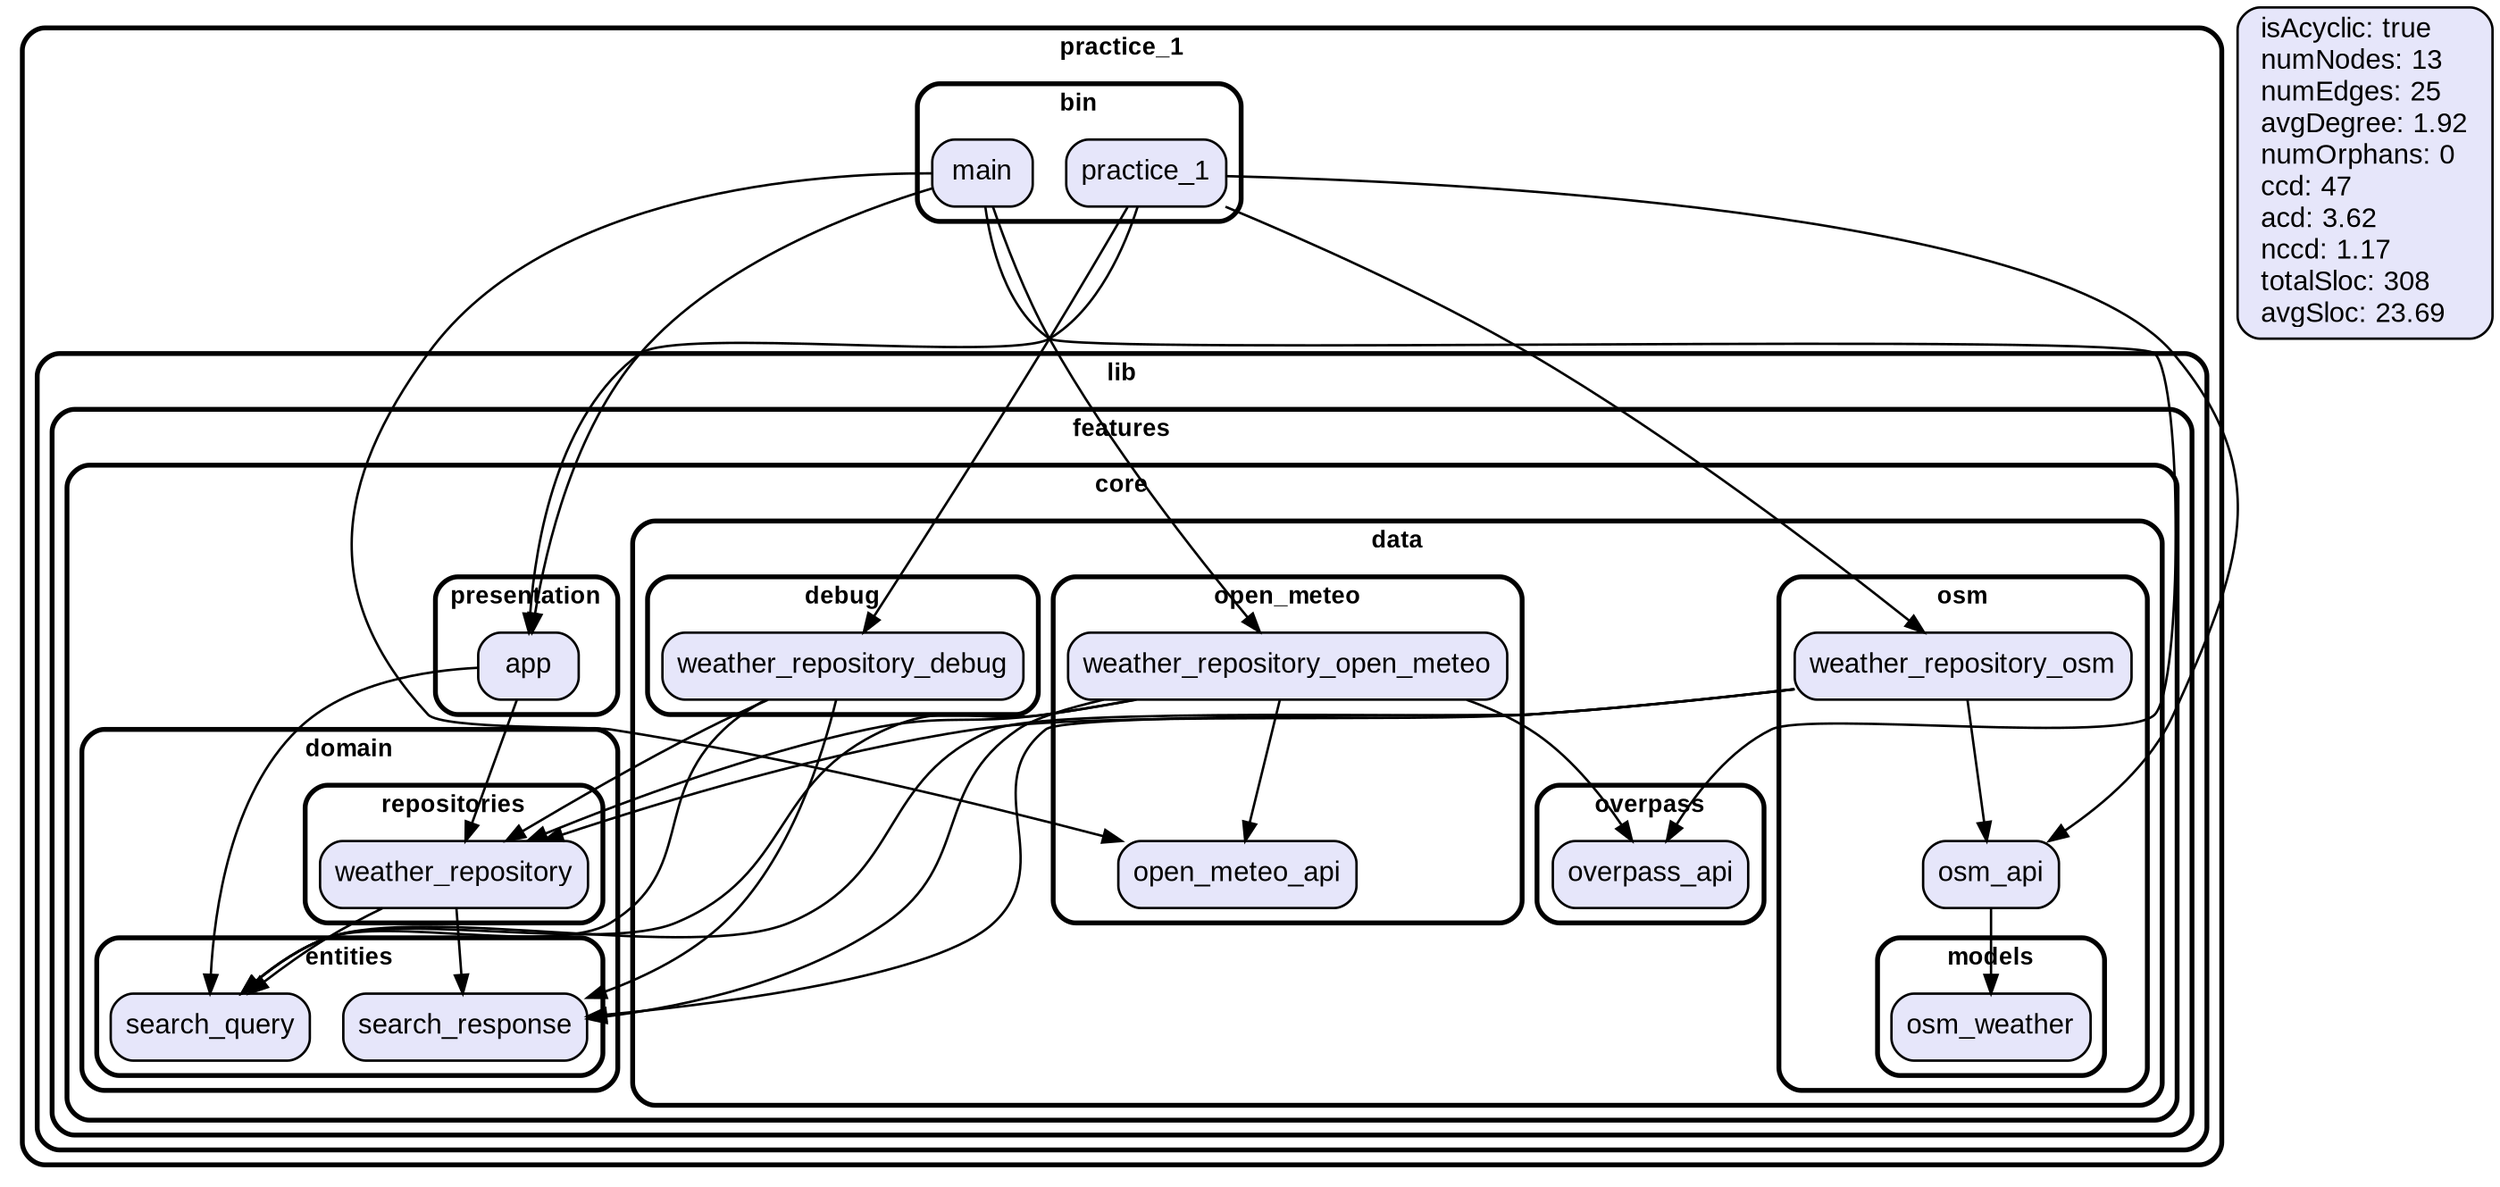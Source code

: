 digraph "" {
  graph [style=rounded fontname="Arial Black" fontsize=13 penwidth=2.6];
  node [shape=rect style="filled,rounded" fontname=Arial fontsize=15 fillcolor=Lavender penwidth=1.3];
  edge [penwidth=1.3];
  "/bin/main.dart" [label="main"];
  "/bin/practice_1.dart" [label="practice_1"];
  "/lib/features/core/data/debug/weather_repository_debug.dart" [label="weather_repository_debug"];
  "/lib/features/core/data/open_meteo/open_meteo_api.dart" [label="open_meteo_api"];
  "/lib/features/core/data/open_meteo/weather_repository_open_meteo.dart" [label="weather_repository_open_meteo"];
  "/lib/features/core/data/osm/models/osm_weather.dart" [label="osm_weather"];
  "/lib/features/core/data/osm/osm_api.dart" [label="osm_api"];
  "/lib/features/core/data/osm/weather_repository_osm.dart" [label="weather_repository_osm"];
  "/lib/features/core/data/overpass/overpass_api.dart" [label="overpass_api"];
  "/lib/features/core/domain/entities/search_query.dart" [label="search_query"];
  "/lib/features/core/domain/entities/search_response.dart" [label="search_response"];
  "/lib/features/core/domain/repositories/weather_repository.dart" [label="weather_repository"];
  "/lib/features/core/presentation/app.dart" [label="app"];
  subgraph "cluster~" {
    label="practice_1";
    subgraph "cluster~/bin" {
      label="bin";
      "/bin/main.dart";
      "/bin/practice_1.dart";
    }
    subgraph "cluster~/lib" {
      label="lib";
      subgraph "cluster~/lib/features" {
        label="features";
        subgraph "cluster~/lib/features/core" {
          label="core";
          subgraph "cluster~/lib/features/core/data" {
            label="data";
            subgraph "cluster~/lib/features/core/data/debug" {
              label="debug";
              "/lib/features/core/data/debug/weather_repository_debug.dart";
            }
            subgraph "cluster~/lib/features/core/data/open_meteo" {
              label="open_meteo";
              "/lib/features/core/data/open_meteo/open_meteo_api.dart";
              "/lib/features/core/data/open_meteo/weather_repository_open_meteo.dart";
            }
            subgraph "cluster~/lib/features/core/data/osm" {
              label="osm";
              "/lib/features/core/data/osm/osm_api.dart";
              "/lib/features/core/data/osm/weather_repository_osm.dart";
              subgraph "cluster~/lib/features/core/data/osm/models" {
                label="models";
                "/lib/features/core/data/osm/models/osm_weather.dart";
              }
            }
            subgraph "cluster~/lib/features/core/data/overpass" {
              label="overpass";
              "/lib/features/core/data/overpass/overpass_api.dart";
            }
          }
          subgraph "cluster~/lib/features/core/domain" {
            label="domain";
            subgraph "cluster~/lib/features/core/domain/entities" {
              label="entities";
              "/lib/features/core/domain/entities/search_query.dart";
              "/lib/features/core/domain/entities/search_response.dart";
            }
            subgraph "cluster~/lib/features/core/domain/repositories" {
              label="repositories";
              "/lib/features/core/domain/repositories/weather_repository.dart";
            }
          }
          subgraph "cluster~/lib/features/core/presentation" {
            label="presentation";
            "/lib/features/core/presentation/app.dart";
          }
        }
      }
    }
  }
  "/bin/main.dart" -> "/lib/features/core/data/open_meteo/weather_repository_open_meteo.dart";
  "/bin/main.dart" -> "/lib/features/core/data/overpass/overpass_api.dart";
  "/bin/main.dart" -> "/lib/features/core/data/open_meteo/open_meteo_api.dart";
  "/bin/main.dart" -> "/lib/features/core/presentation/app.dart";
  "/bin/practice_1.dart" -> "/lib/features/core/data/debug/weather_repository_debug.dart";
  "/bin/practice_1.dart" -> "/lib/features/core/data/osm/osm_api.dart";
  "/bin/practice_1.dart" -> "/lib/features/core/data/osm/weather_repository_osm.dart";
  "/bin/practice_1.dart" -> "/lib/features/core/presentation/app.dart";
  "/lib/features/core/data/debug/weather_repository_debug.dart" -> "/lib/features/core/domain/entities/search_query.dart";
  "/lib/features/core/data/debug/weather_repository_debug.dart" -> "/lib/features/core/domain/entities/search_response.dart";
  "/lib/features/core/data/debug/weather_repository_debug.dart" -> "/lib/features/core/domain/repositories/weather_repository.dart";
  "/lib/features/core/data/open_meteo/weather_repository_open_meteo.dart" -> "/lib/features/core/data/overpass/overpass_api.dart";
  "/lib/features/core/data/open_meteo/weather_repository_open_meteo.dart" -> "/lib/features/core/data/open_meteo/open_meteo_api.dart";
  "/lib/features/core/data/open_meteo/weather_repository_open_meteo.dart" -> "/lib/features/core/domain/entities/search_query.dart";
  "/lib/features/core/data/open_meteo/weather_repository_open_meteo.dart" -> "/lib/features/core/domain/entities/search_response.dart";
  "/lib/features/core/data/open_meteo/weather_repository_open_meteo.dart" -> "/lib/features/core/domain/repositories/weather_repository.dart";
  "/lib/features/core/data/osm/osm_api.dart" -> "/lib/features/core/data/osm/models/osm_weather.dart";
  "/lib/features/core/data/osm/weather_repository_osm.dart" -> "/lib/features/core/data/osm/osm_api.dart";
  "/lib/features/core/data/osm/weather_repository_osm.dart" -> "/lib/features/core/domain/entities/search_query.dart";
  "/lib/features/core/data/osm/weather_repository_osm.dart" -> "/lib/features/core/domain/entities/search_response.dart";
  "/lib/features/core/data/osm/weather_repository_osm.dart" -> "/lib/features/core/domain/repositories/weather_repository.dart";
  "/lib/features/core/domain/repositories/weather_repository.dart" -> "/lib/features/core/domain/entities/search_query.dart";
  "/lib/features/core/domain/repositories/weather_repository.dart" -> "/lib/features/core/domain/entities/search_response.dart";
  "/lib/features/core/presentation/app.dart" -> "/lib/features/core/domain/entities/search_query.dart";
  "/lib/features/core/presentation/app.dart" -> "/lib/features/core/domain/repositories/weather_repository.dart";
  "metrics" [label=" isAcyclic: true \l numNodes: 13  \l numEdges: 25  \l avgDegree: 1.92 \l numOrphans: 0 \l ccd: 47 \l acd: 3.62 \l nccd: 1.17 \l totalSloc: 308 \l avgSloc: 23.69 \l"];
}
